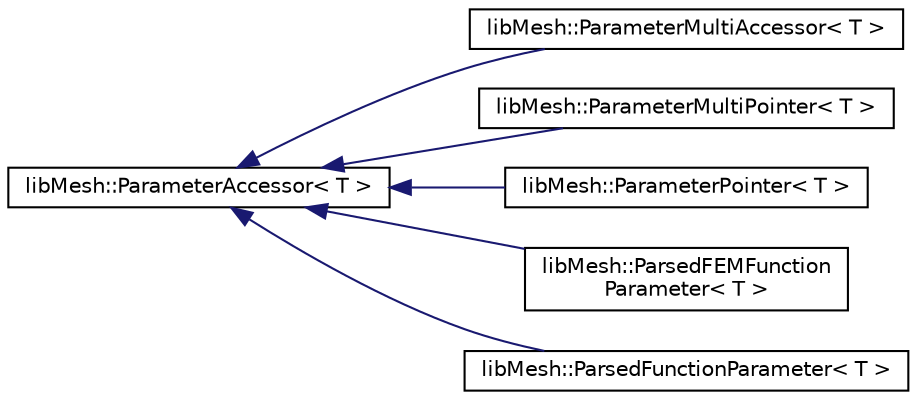 digraph "类继承关系图"
{
 // INTERACTIVE_SVG=YES
  edge [fontname="Helvetica",fontsize="10",labelfontname="Helvetica",labelfontsize="10"];
  node [fontname="Helvetica",fontsize="10",shape=record];
  rankdir="LR";
  Node1 [label="libMesh::ParameterAccessor\< T \>",height=0.2,width=0.4,color="black", fillcolor="white", style="filled",URL="$classlibMesh_1_1ParameterAccessor.html",tooltip="Accessor object allowing reading and modification of the independent variables in a parameter sensiti..."];
  Node1 -> Node2 [dir="back",color="midnightblue",fontsize="10",style="solid",fontname="Helvetica"];
  Node2 [label="libMesh::ParameterMultiAccessor\< T \>",height=0.2,width=0.4,color="black", fillcolor="white", style="filled",URL="$classlibMesh_1_1ParameterMultiAccessor.html",tooltip="Accessor object allowing reading and modification of the independent variables in a parameter sensiti..."];
  Node1 -> Node3 [dir="back",color="midnightblue",fontsize="10",style="solid",fontname="Helvetica"];
  Node3 [label="libMesh::ParameterMultiPointer\< T \>",height=0.2,width=0.4,color="black", fillcolor="white", style="filled",URL="$classlibMesh_1_1ParameterMultiPointer.html",tooltip="Accessor object allowing reading and modification of the independent variables in a parameter sensiti..."];
  Node1 -> Node4 [dir="back",color="midnightblue",fontsize="10",style="solid",fontname="Helvetica"];
  Node4 [label="libMesh::ParameterPointer\< T \>",height=0.2,width=0.4,color="black", fillcolor="white", style="filled",URL="$classlibMesh_1_1ParameterPointer.html",tooltip="Accessor object allowing reading and modification of the independent variables in a parameter sensiti..."];
  Node1 -> Node5 [dir="back",color="midnightblue",fontsize="10",style="solid",fontname="Helvetica"];
  Node5 [label="libMesh::ParsedFEMFunction\lParameter\< T \>",height=0.2,width=0.4,color="black", fillcolor="white", style="filled",URL="$classlibMesh_1_1ParsedFEMFunctionParameter.html",tooltip="访问器对象，允许读取和修改参数灵敏度计算中的独立变量。 "];
  Node1 -> Node6 [dir="back",color="midnightblue",fontsize="10",style="solid",fontname="Helvetica"];
  Node6 [label="libMesh::ParsedFunctionParameter\< T \>",height=0.2,width=0.4,color="black", fillcolor="white", style="filled",URL="$classlibMesh_1_1ParsedFunctionParameter.html",tooltip="访问器对象，允许在参数敏感性计算中读取和修改参数的独立变量。 "];
}
